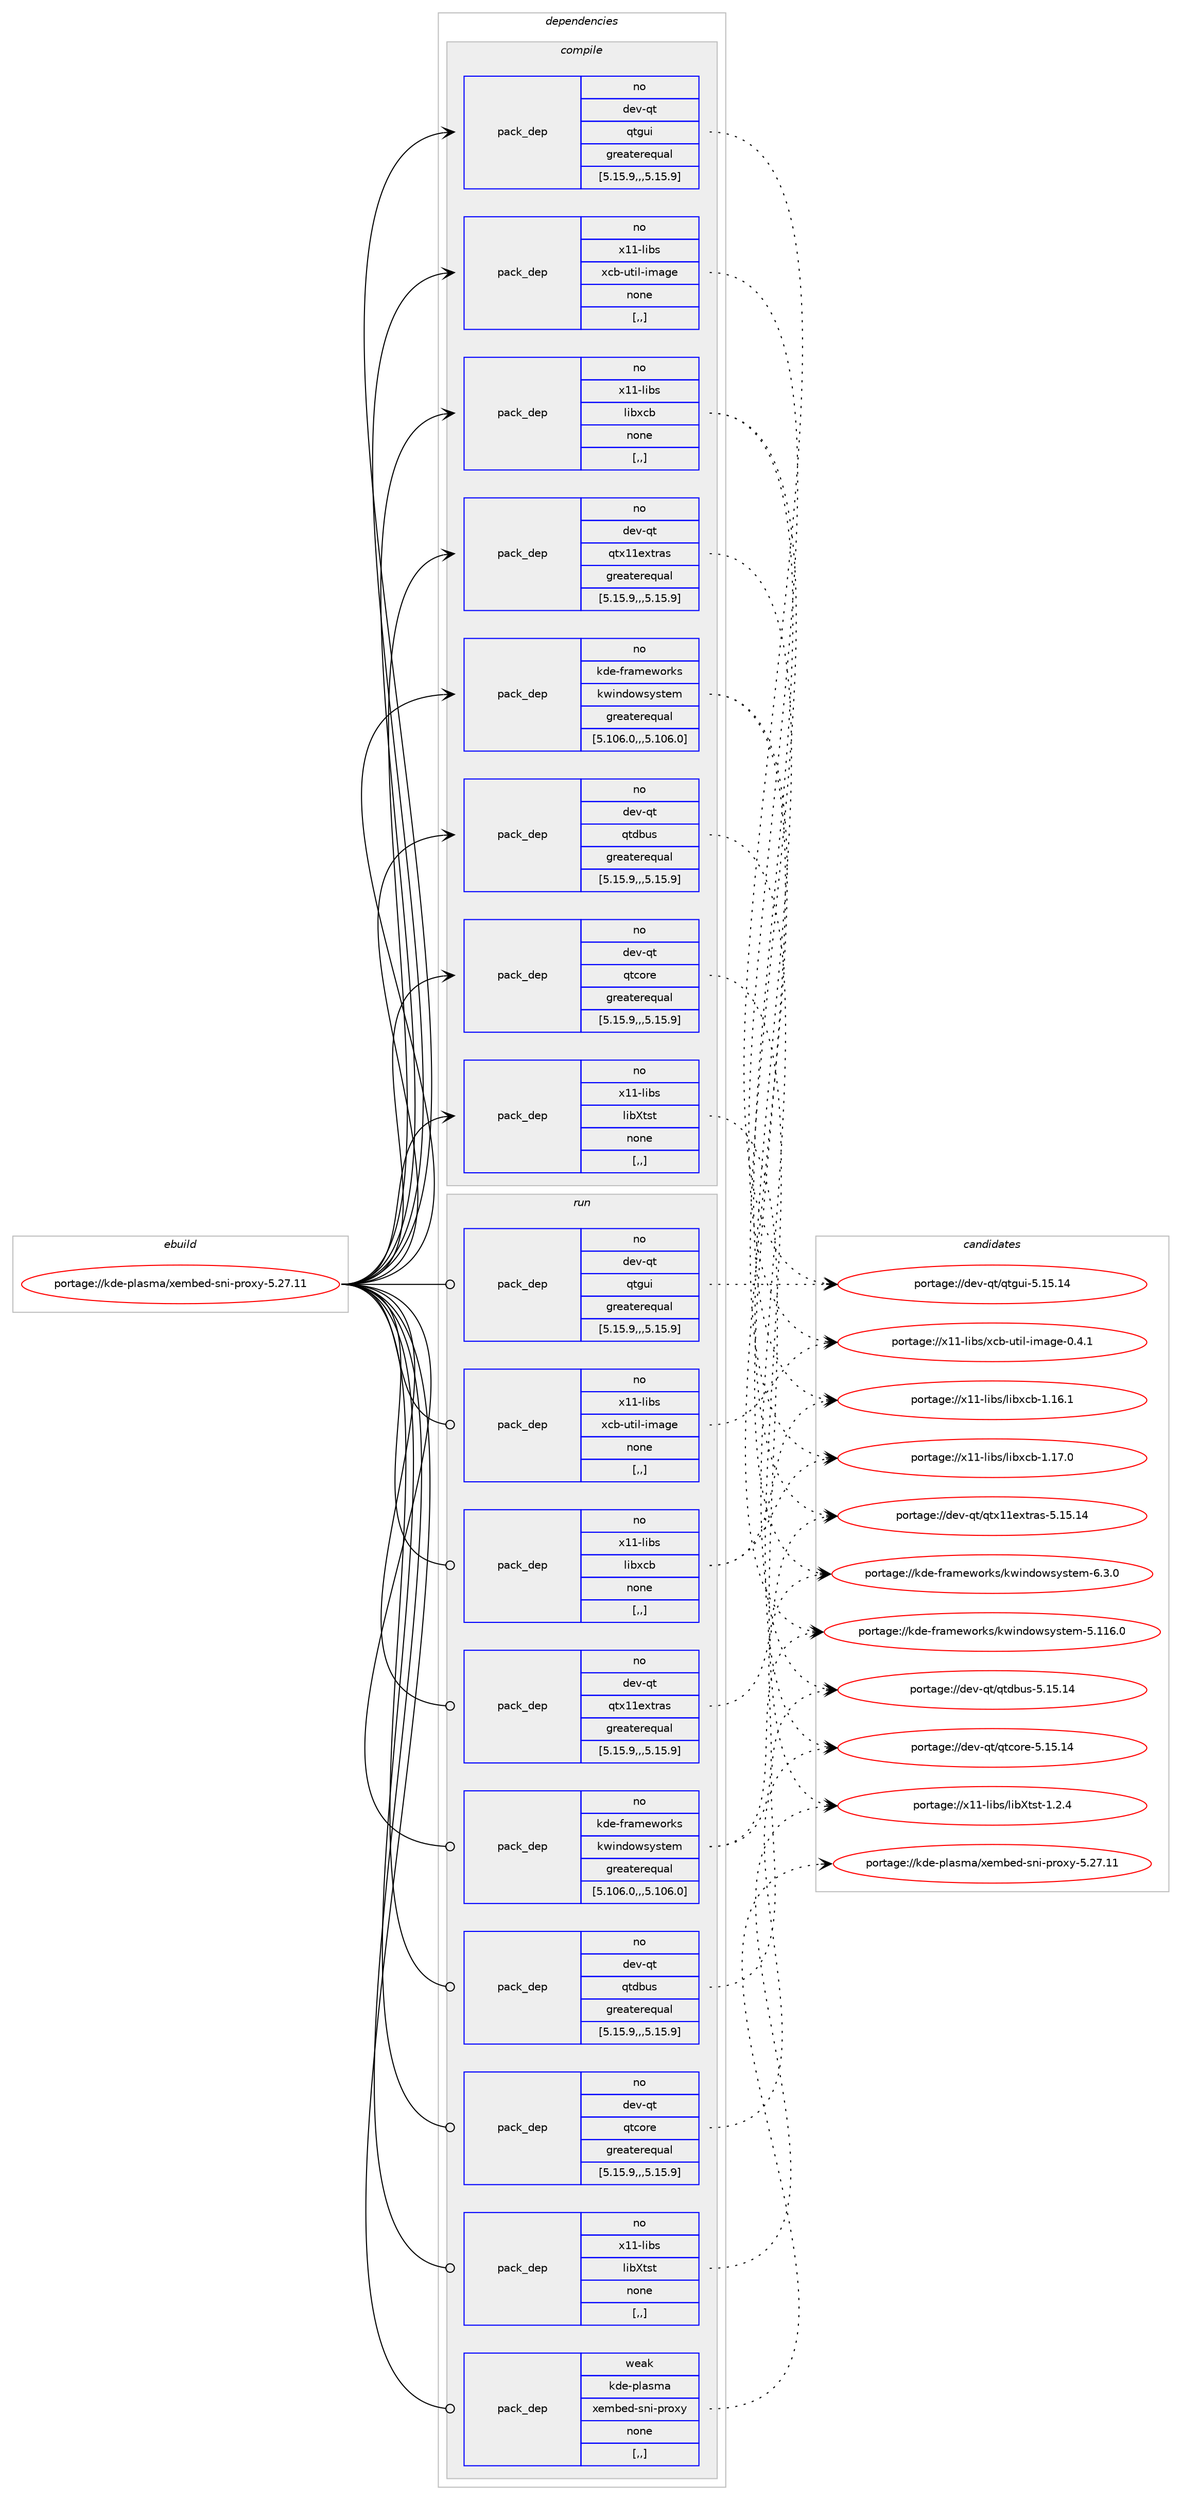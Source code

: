 digraph prolog {

# *************
# Graph options
# *************

newrank=true;
concentrate=true;
compound=true;
graph [rankdir=LR,fontname=Helvetica,fontsize=10,ranksep=1.5];#, ranksep=2.5, nodesep=0.2];
edge  [arrowhead=vee];
node  [fontname=Helvetica,fontsize=10];

# **********
# The ebuild
# **********

subgraph cluster_leftcol {
color=gray;
rank=same;
label=<<i>ebuild</i>>;
id [label="portage://kde-plasma/xembed-sni-proxy-5.27.11", color=red, width=4, href="../kde-plasma/xembed-sni-proxy-5.27.11.svg"];
}

# ****************
# The dependencies
# ****************

subgraph cluster_midcol {
color=gray;
label=<<i>dependencies</i>>;
subgraph cluster_compile {
fillcolor="#eeeeee";
style=filled;
label=<<i>compile</i>>;
subgraph pack198581 {
dependency267961 [label=<<TABLE BORDER="0" CELLBORDER="1" CELLSPACING="0" CELLPADDING="4" WIDTH="220"><TR><TD ROWSPAN="6" CELLPADDING="30">pack_dep</TD></TR><TR><TD WIDTH="110">no</TD></TR><TR><TD>dev-qt</TD></TR><TR><TD>qtcore</TD></TR><TR><TD>greaterequal</TD></TR><TR><TD>[5.15.9,,,5.15.9]</TD></TR></TABLE>>, shape=none, color=blue];
}
id:e -> dependency267961:w [weight=20,style="solid",arrowhead="vee"];
subgraph pack198582 {
dependency267962 [label=<<TABLE BORDER="0" CELLBORDER="1" CELLSPACING="0" CELLPADDING="4" WIDTH="220"><TR><TD ROWSPAN="6" CELLPADDING="30">pack_dep</TD></TR><TR><TD WIDTH="110">no</TD></TR><TR><TD>dev-qt</TD></TR><TR><TD>qtdbus</TD></TR><TR><TD>greaterequal</TD></TR><TR><TD>[5.15.9,,,5.15.9]</TD></TR></TABLE>>, shape=none, color=blue];
}
id:e -> dependency267962:w [weight=20,style="solid",arrowhead="vee"];
subgraph pack198583 {
dependency267963 [label=<<TABLE BORDER="0" CELLBORDER="1" CELLSPACING="0" CELLPADDING="4" WIDTH="220"><TR><TD ROWSPAN="6" CELLPADDING="30">pack_dep</TD></TR><TR><TD WIDTH="110">no</TD></TR><TR><TD>dev-qt</TD></TR><TR><TD>qtgui</TD></TR><TR><TD>greaterequal</TD></TR><TR><TD>[5.15.9,,,5.15.9]</TD></TR></TABLE>>, shape=none, color=blue];
}
id:e -> dependency267963:w [weight=20,style="solid",arrowhead="vee"];
subgraph pack198584 {
dependency267964 [label=<<TABLE BORDER="0" CELLBORDER="1" CELLSPACING="0" CELLPADDING="4" WIDTH="220"><TR><TD ROWSPAN="6" CELLPADDING="30">pack_dep</TD></TR><TR><TD WIDTH="110">no</TD></TR><TR><TD>dev-qt</TD></TR><TR><TD>qtx11extras</TD></TR><TR><TD>greaterequal</TD></TR><TR><TD>[5.15.9,,,5.15.9]</TD></TR></TABLE>>, shape=none, color=blue];
}
id:e -> dependency267964:w [weight=20,style="solid",arrowhead="vee"];
subgraph pack198585 {
dependency267965 [label=<<TABLE BORDER="0" CELLBORDER="1" CELLSPACING="0" CELLPADDING="4" WIDTH="220"><TR><TD ROWSPAN="6" CELLPADDING="30">pack_dep</TD></TR><TR><TD WIDTH="110">no</TD></TR><TR><TD>kde-frameworks</TD></TR><TR><TD>kwindowsystem</TD></TR><TR><TD>greaterequal</TD></TR><TR><TD>[5.106.0,,,5.106.0]</TD></TR></TABLE>>, shape=none, color=blue];
}
id:e -> dependency267965:w [weight=20,style="solid",arrowhead="vee"];
subgraph pack198586 {
dependency267966 [label=<<TABLE BORDER="0" CELLBORDER="1" CELLSPACING="0" CELLPADDING="4" WIDTH="220"><TR><TD ROWSPAN="6" CELLPADDING="30">pack_dep</TD></TR><TR><TD WIDTH="110">no</TD></TR><TR><TD>x11-libs</TD></TR><TR><TD>libXtst</TD></TR><TR><TD>none</TD></TR><TR><TD>[,,]</TD></TR></TABLE>>, shape=none, color=blue];
}
id:e -> dependency267966:w [weight=20,style="solid",arrowhead="vee"];
subgraph pack198587 {
dependency267967 [label=<<TABLE BORDER="0" CELLBORDER="1" CELLSPACING="0" CELLPADDING="4" WIDTH="220"><TR><TD ROWSPAN="6" CELLPADDING="30">pack_dep</TD></TR><TR><TD WIDTH="110">no</TD></TR><TR><TD>x11-libs</TD></TR><TR><TD>libxcb</TD></TR><TR><TD>none</TD></TR><TR><TD>[,,]</TD></TR></TABLE>>, shape=none, color=blue];
}
id:e -> dependency267967:w [weight=20,style="solid",arrowhead="vee"];
subgraph pack198588 {
dependency267968 [label=<<TABLE BORDER="0" CELLBORDER="1" CELLSPACING="0" CELLPADDING="4" WIDTH="220"><TR><TD ROWSPAN="6" CELLPADDING="30">pack_dep</TD></TR><TR><TD WIDTH="110">no</TD></TR><TR><TD>x11-libs</TD></TR><TR><TD>xcb-util-image</TD></TR><TR><TD>none</TD></TR><TR><TD>[,,]</TD></TR></TABLE>>, shape=none, color=blue];
}
id:e -> dependency267968:w [weight=20,style="solid",arrowhead="vee"];
}
subgraph cluster_compileandrun {
fillcolor="#eeeeee";
style=filled;
label=<<i>compile and run</i>>;
}
subgraph cluster_run {
fillcolor="#eeeeee";
style=filled;
label=<<i>run</i>>;
subgraph pack198589 {
dependency267969 [label=<<TABLE BORDER="0" CELLBORDER="1" CELLSPACING="0" CELLPADDING="4" WIDTH="220"><TR><TD ROWSPAN="6" CELLPADDING="30">pack_dep</TD></TR><TR><TD WIDTH="110">no</TD></TR><TR><TD>dev-qt</TD></TR><TR><TD>qtcore</TD></TR><TR><TD>greaterequal</TD></TR><TR><TD>[5.15.9,,,5.15.9]</TD></TR></TABLE>>, shape=none, color=blue];
}
id:e -> dependency267969:w [weight=20,style="solid",arrowhead="odot"];
subgraph pack198590 {
dependency267970 [label=<<TABLE BORDER="0" CELLBORDER="1" CELLSPACING="0" CELLPADDING="4" WIDTH="220"><TR><TD ROWSPAN="6" CELLPADDING="30">pack_dep</TD></TR><TR><TD WIDTH="110">no</TD></TR><TR><TD>dev-qt</TD></TR><TR><TD>qtdbus</TD></TR><TR><TD>greaterequal</TD></TR><TR><TD>[5.15.9,,,5.15.9]</TD></TR></TABLE>>, shape=none, color=blue];
}
id:e -> dependency267970:w [weight=20,style="solid",arrowhead="odot"];
subgraph pack198591 {
dependency267971 [label=<<TABLE BORDER="0" CELLBORDER="1" CELLSPACING="0" CELLPADDING="4" WIDTH="220"><TR><TD ROWSPAN="6" CELLPADDING="30">pack_dep</TD></TR><TR><TD WIDTH="110">no</TD></TR><TR><TD>dev-qt</TD></TR><TR><TD>qtgui</TD></TR><TR><TD>greaterequal</TD></TR><TR><TD>[5.15.9,,,5.15.9]</TD></TR></TABLE>>, shape=none, color=blue];
}
id:e -> dependency267971:w [weight=20,style="solid",arrowhead="odot"];
subgraph pack198592 {
dependency267972 [label=<<TABLE BORDER="0" CELLBORDER="1" CELLSPACING="0" CELLPADDING="4" WIDTH="220"><TR><TD ROWSPAN="6" CELLPADDING="30">pack_dep</TD></TR><TR><TD WIDTH="110">no</TD></TR><TR><TD>dev-qt</TD></TR><TR><TD>qtx11extras</TD></TR><TR><TD>greaterequal</TD></TR><TR><TD>[5.15.9,,,5.15.9]</TD></TR></TABLE>>, shape=none, color=blue];
}
id:e -> dependency267972:w [weight=20,style="solid",arrowhead="odot"];
subgraph pack198593 {
dependency267973 [label=<<TABLE BORDER="0" CELLBORDER="1" CELLSPACING="0" CELLPADDING="4" WIDTH="220"><TR><TD ROWSPAN="6" CELLPADDING="30">pack_dep</TD></TR><TR><TD WIDTH="110">no</TD></TR><TR><TD>kde-frameworks</TD></TR><TR><TD>kwindowsystem</TD></TR><TR><TD>greaterequal</TD></TR><TR><TD>[5.106.0,,,5.106.0]</TD></TR></TABLE>>, shape=none, color=blue];
}
id:e -> dependency267973:w [weight=20,style="solid",arrowhead="odot"];
subgraph pack198594 {
dependency267974 [label=<<TABLE BORDER="0" CELLBORDER="1" CELLSPACING="0" CELLPADDING="4" WIDTH="220"><TR><TD ROWSPAN="6" CELLPADDING="30">pack_dep</TD></TR><TR><TD WIDTH="110">no</TD></TR><TR><TD>x11-libs</TD></TR><TR><TD>libXtst</TD></TR><TR><TD>none</TD></TR><TR><TD>[,,]</TD></TR></TABLE>>, shape=none, color=blue];
}
id:e -> dependency267974:w [weight=20,style="solid",arrowhead="odot"];
subgraph pack198595 {
dependency267975 [label=<<TABLE BORDER="0" CELLBORDER="1" CELLSPACING="0" CELLPADDING="4" WIDTH="220"><TR><TD ROWSPAN="6" CELLPADDING="30">pack_dep</TD></TR><TR><TD WIDTH="110">no</TD></TR><TR><TD>x11-libs</TD></TR><TR><TD>libxcb</TD></TR><TR><TD>none</TD></TR><TR><TD>[,,]</TD></TR></TABLE>>, shape=none, color=blue];
}
id:e -> dependency267975:w [weight=20,style="solid",arrowhead="odot"];
subgraph pack198596 {
dependency267976 [label=<<TABLE BORDER="0" CELLBORDER="1" CELLSPACING="0" CELLPADDING="4" WIDTH="220"><TR><TD ROWSPAN="6" CELLPADDING="30">pack_dep</TD></TR><TR><TD WIDTH="110">no</TD></TR><TR><TD>x11-libs</TD></TR><TR><TD>xcb-util-image</TD></TR><TR><TD>none</TD></TR><TR><TD>[,,]</TD></TR></TABLE>>, shape=none, color=blue];
}
id:e -> dependency267976:w [weight=20,style="solid",arrowhead="odot"];
subgraph pack198597 {
dependency267977 [label=<<TABLE BORDER="0" CELLBORDER="1" CELLSPACING="0" CELLPADDING="4" WIDTH="220"><TR><TD ROWSPAN="6" CELLPADDING="30">pack_dep</TD></TR><TR><TD WIDTH="110">weak</TD></TR><TR><TD>kde-plasma</TD></TR><TR><TD>xembed-sni-proxy</TD></TR><TR><TD>none</TD></TR><TR><TD>[,,]</TD></TR></TABLE>>, shape=none, color=blue];
}
id:e -> dependency267977:w [weight=20,style="solid",arrowhead="odot"];
}
}

# **************
# The candidates
# **************

subgraph cluster_choices {
rank=same;
color=gray;
label=<<i>candidates</i>>;

subgraph choice198581 {
color=black;
nodesep=1;
choice1001011184511311647113116991111141014553464953464952 [label="portage://dev-qt/qtcore-5.15.14", color=red, width=4,href="../dev-qt/qtcore-5.15.14.svg"];
dependency267961:e -> choice1001011184511311647113116991111141014553464953464952:w [style=dotted,weight="100"];
}
subgraph choice198582 {
color=black;
nodesep=1;
choice1001011184511311647113116100981171154553464953464952 [label="portage://dev-qt/qtdbus-5.15.14", color=red, width=4,href="../dev-qt/qtdbus-5.15.14.svg"];
dependency267962:e -> choice1001011184511311647113116100981171154553464953464952:w [style=dotted,weight="100"];
}
subgraph choice198583 {
color=black;
nodesep=1;
choice10010111845113116471131161031171054553464953464952 [label="portage://dev-qt/qtgui-5.15.14", color=red, width=4,href="../dev-qt/qtgui-5.15.14.svg"];
dependency267963:e -> choice10010111845113116471131161031171054553464953464952:w [style=dotted,weight="100"];
}
subgraph choice198584 {
color=black;
nodesep=1;
choice10010111845113116471131161204949101120116114971154553464953464952 [label="portage://dev-qt/qtx11extras-5.15.14", color=red, width=4,href="../dev-qt/qtx11extras-5.15.14.svg"];
dependency267964:e -> choice10010111845113116471131161204949101120116114971154553464953464952:w [style=dotted,weight="100"];
}
subgraph choice198585 {
color=black;
nodesep=1;
choice1071001014510211497109101119111114107115471071191051101001111191151211151161011094553464949544648 [label="portage://kde-frameworks/kwindowsystem-5.116.0", color=red, width=4,href="../kde-frameworks/kwindowsystem-5.116.0.svg"];
choice107100101451021149710910111911111410711547107119105110100111119115121115116101109455446514648 [label="portage://kde-frameworks/kwindowsystem-6.3.0", color=red, width=4,href="../kde-frameworks/kwindowsystem-6.3.0.svg"];
dependency267965:e -> choice1071001014510211497109101119111114107115471071191051101001111191151211151161011094553464949544648:w [style=dotted,weight="100"];
dependency267965:e -> choice107100101451021149710910111911111410711547107119105110100111119115121115116101109455446514648:w [style=dotted,weight="100"];
}
subgraph choice198586 {
color=black;
nodesep=1;
choice12049494510810598115471081059888116115116454946504652 [label="portage://x11-libs/libXtst-1.2.4", color=red, width=4,href="../x11-libs/libXtst-1.2.4.svg"];
dependency267966:e -> choice12049494510810598115471081059888116115116454946504652:w [style=dotted,weight="100"];
}
subgraph choice198587 {
color=black;
nodesep=1;
choice120494945108105981154710810598120999845494649544649 [label="portage://x11-libs/libxcb-1.16.1", color=red, width=4,href="../x11-libs/libxcb-1.16.1.svg"];
choice120494945108105981154710810598120999845494649554648 [label="portage://x11-libs/libxcb-1.17.0", color=red, width=4,href="../x11-libs/libxcb-1.17.0.svg"];
dependency267967:e -> choice120494945108105981154710810598120999845494649544649:w [style=dotted,weight="100"];
dependency267967:e -> choice120494945108105981154710810598120999845494649554648:w [style=dotted,weight="100"];
}
subgraph choice198588 {
color=black;
nodesep=1;
choice12049494510810598115471209998451171161051084510510997103101454846524649 [label="portage://x11-libs/xcb-util-image-0.4.1", color=red, width=4,href="../x11-libs/xcb-util-image-0.4.1.svg"];
dependency267968:e -> choice12049494510810598115471209998451171161051084510510997103101454846524649:w [style=dotted,weight="100"];
}
subgraph choice198589 {
color=black;
nodesep=1;
choice1001011184511311647113116991111141014553464953464952 [label="portage://dev-qt/qtcore-5.15.14", color=red, width=4,href="../dev-qt/qtcore-5.15.14.svg"];
dependency267969:e -> choice1001011184511311647113116991111141014553464953464952:w [style=dotted,weight="100"];
}
subgraph choice198590 {
color=black;
nodesep=1;
choice1001011184511311647113116100981171154553464953464952 [label="portage://dev-qt/qtdbus-5.15.14", color=red, width=4,href="../dev-qt/qtdbus-5.15.14.svg"];
dependency267970:e -> choice1001011184511311647113116100981171154553464953464952:w [style=dotted,weight="100"];
}
subgraph choice198591 {
color=black;
nodesep=1;
choice10010111845113116471131161031171054553464953464952 [label="portage://dev-qt/qtgui-5.15.14", color=red, width=4,href="../dev-qt/qtgui-5.15.14.svg"];
dependency267971:e -> choice10010111845113116471131161031171054553464953464952:w [style=dotted,weight="100"];
}
subgraph choice198592 {
color=black;
nodesep=1;
choice10010111845113116471131161204949101120116114971154553464953464952 [label="portage://dev-qt/qtx11extras-5.15.14", color=red, width=4,href="../dev-qt/qtx11extras-5.15.14.svg"];
dependency267972:e -> choice10010111845113116471131161204949101120116114971154553464953464952:w [style=dotted,weight="100"];
}
subgraph choice198593 {
color=black;
nodesep=1;
choice1071001014510211497109101119111114107115471071191051101001111191151211151161011094553464949544648 [label="portage://kde-frameworks/kwindowsystem-5.116.0", color=red, width=4,href="../kde-frameworks/kwindowsystem-5.116.0.svg"];
choice107100101451021149710910111911111410711547107119105110100111119115121115116101109455446514648 [label="portage://kde-frameworks/kwindowsystem-6.3.0", color=red, width=4,href="../kde-frameworks/kwindowsystem-6.3.0.svg"];
dependency267973:e -> choice1071001014510211497109101119111114107115471071191051101001111191151211151161011094553464949544648:w [style=dotted,weight="100"];
dependency267973:e -> choice107100101451021149710910111911111410711547107119105110100111119115121115116101109455446514648:w [style=dotted,weight="100"];
}
subgraph choice198594 {
color=black;
nodesep=1;
choice12049494510810598115471081059888116115116454946504652 [label="portage://x11-libs/libXtst-1.2.4", color=red, width=4,href="../x11-libs/libXtst-1.2.4.svg"];
dependency267974:e -> choice12049494510810598115471081059888116115116454946504652:w [style=dotted,weight="100"];
}
subgraph choice198595 {
color=black;
nodesep=1;
choice120494945108105981154710810598120999845494649544649 [label="portage://x11-libs/libxcb-1.16.1", color=red, width=4,href="../x11-libs/libxcb-1.16.1.svg"];
choice120494945108105981154710810598120999845494649554648 [label="portage://x11-libs/libxcb-1.17.0", color=red, width=4,href="../x11-libs/libxcb-1.17.0.svg"];
dependency267975:e -> choice120494945108105981154710810598120999845494649544649:w [style=dotted,weight="100"];
dependency267975:e -> choice120494945108105981154710810598120999845494649554648:w [style=dotted,weight="100"];
}
subgraph choice198596 {
color=black;
nodesep=1;
choice12049494510810598115471209998451171161051084510510997103101454846524649 [label="portage://x11-libs/xcb-util-image-0.4.1", color=red, width=4,href="../x11-libs/xcb-util-image-0.4.1.svg"];
dependency267976:e -> choice12049494510810598115471209998451171161051084510510997103101454846524649:w [style=dotted,weight="100"];
}
subgraph choice198597 {
color=black;
nodesep=1;
choice107100101451121089711510997471201011099810110045115110105451121141111201214553465055464949 [label="portage://kde-plasma/xembed-sni-proxy-5.27.11", color=red, width=4,href="../kde-plasma/xembed-sni-proxy-5.27.11.svg"];
dependency267977:e -> choice107100101451121089711510997471201011099810110045115110105451121141111201214553465055464949:w [style=dotted,weight="100"];
}
}

}
